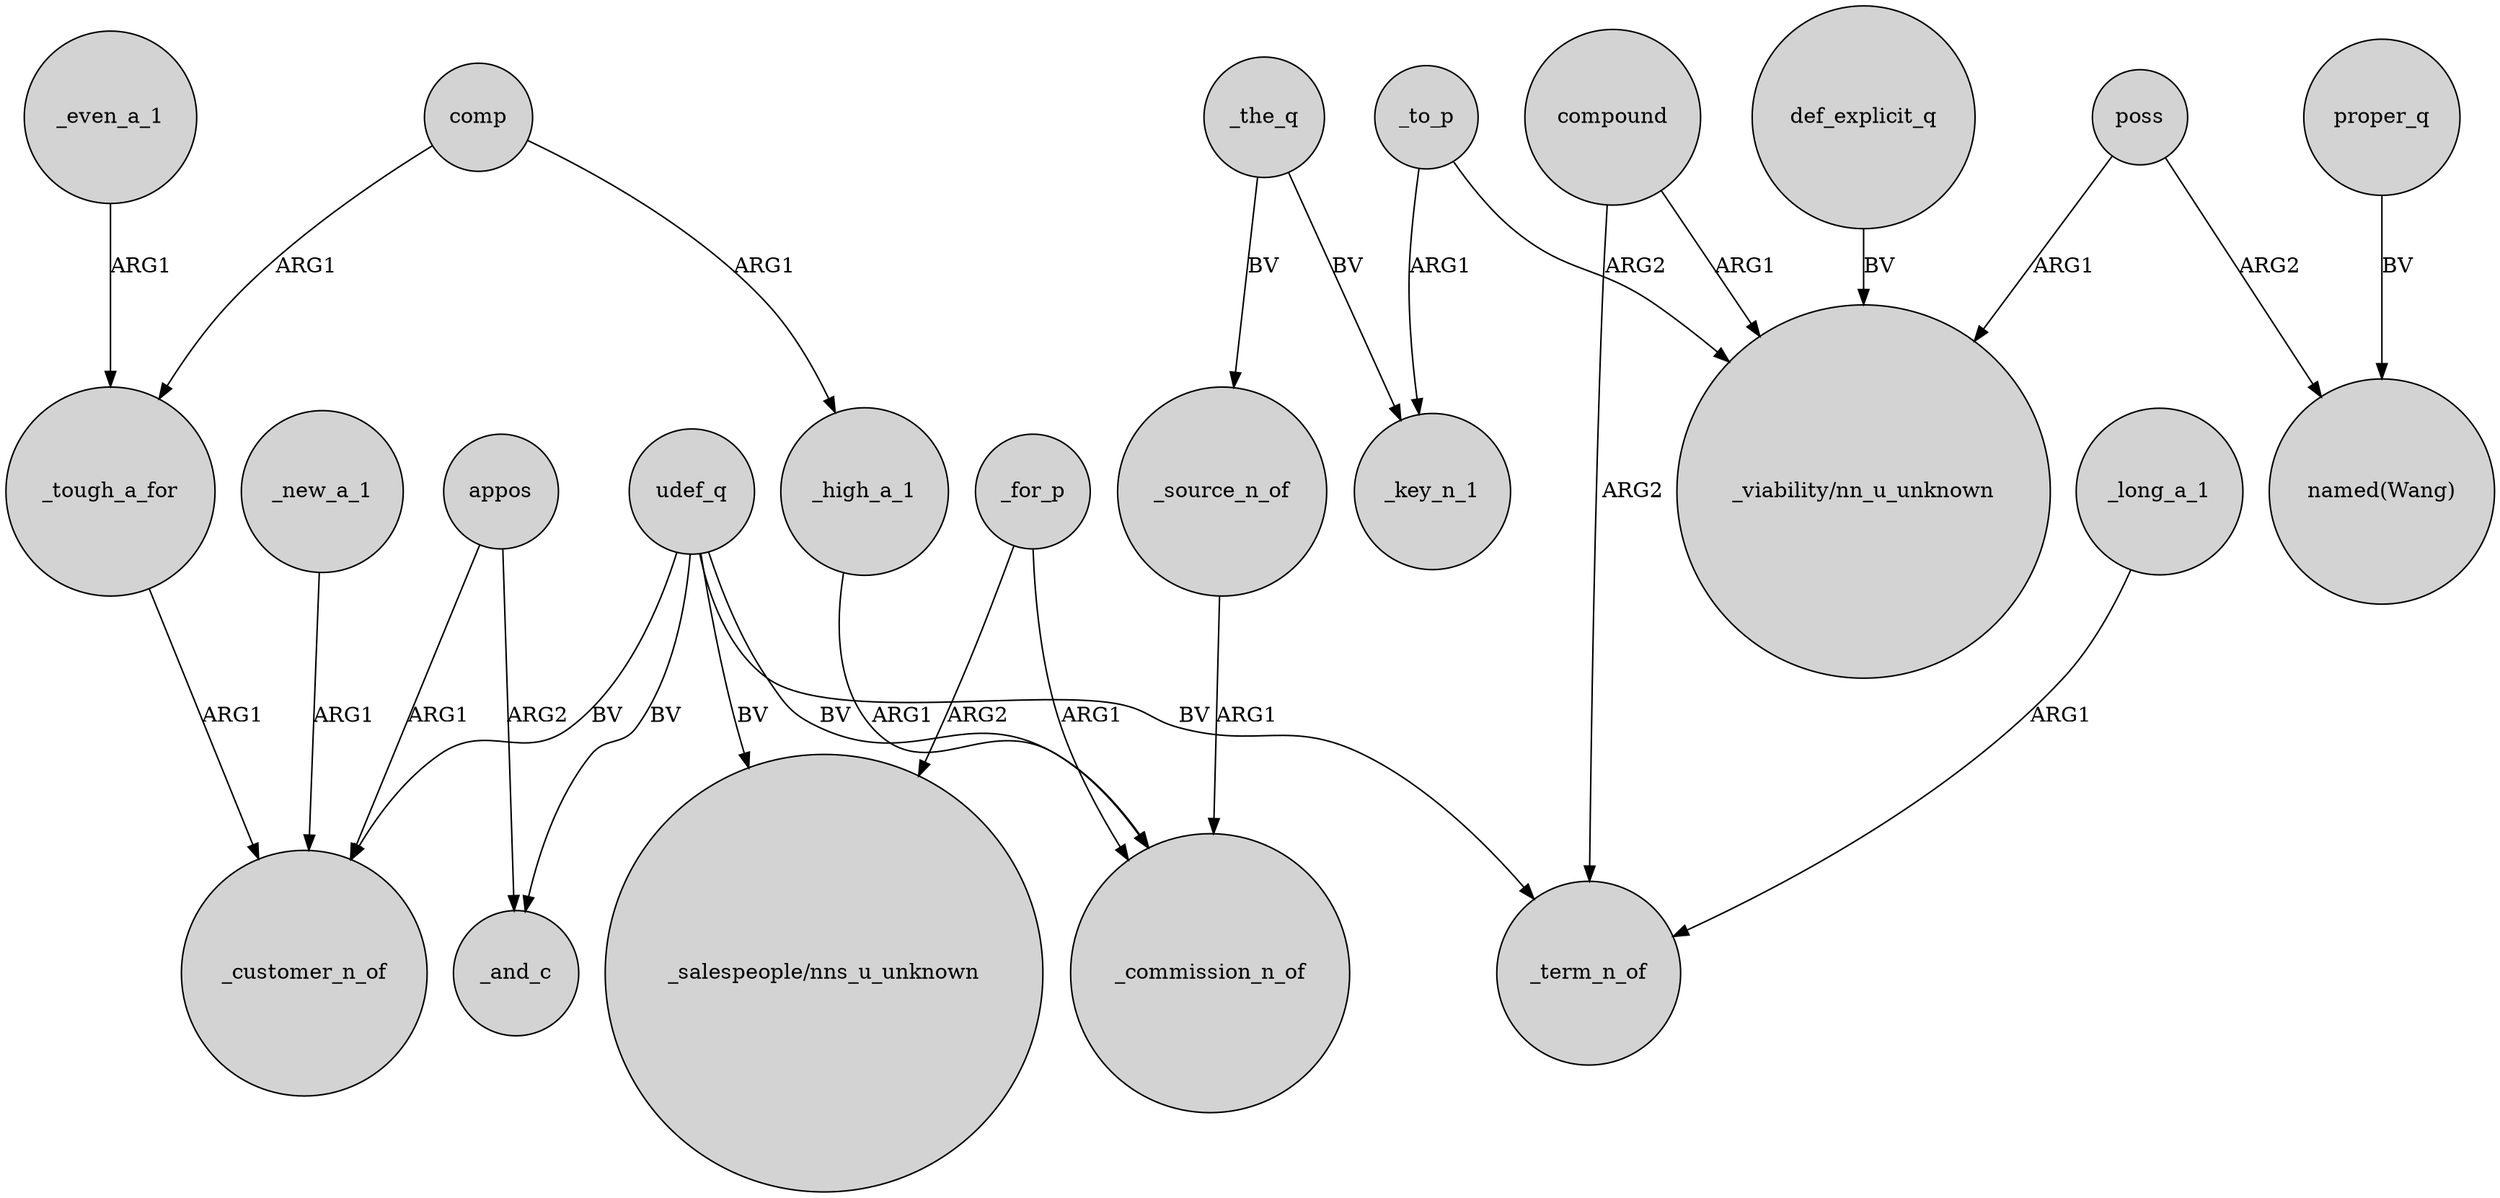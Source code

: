digraph {
	node [shape=circle style=filled]
	appos -> _customer_n_of [label=ARG1]
	_high_a_1 -> _commission_n_of [label=ARG1]
	compound -> _term_n_of [label=ARG2]
	udef_q -> "_salespeople/nns_u_unknown" [label=BV]
	compound -> "_viability/nn_u_unknown" [label=ARG1]
	poss -> "named(Wang)" [label=ARG2]
	poss -> "_viability/nn_u_unknown" [label=ARG1]
	_for_p -> _commission_n_of [label=ARG1]
	proper_q -> "named(Wang)" [label=BV]
	_to_p -> "_viability/nn_u_unknown" [label=ARG2]
	comp -> _high_a_1 [label=ARG1]
	_the_q -> _key_n_1 [label=BV]
	_for_p -> "_salespeople/nns_u_unknown" [label=ARG2]
	_new_a_1 -> _customer_n_of [label=ARG1]
	_source_n_of -> _commission_n_of [label=ARG1]
	_to_p -> _key_n_1 [label=ARG1]
	appos -> _and_c [label=ARG2]
	udef_q -> _customer_n_of [label=BV]
	udef_q -> _term_n_of [label=BV]
	def_explicit_q -> "_viability/nn_u_unknown" [label=BV]
	_even_a_1 -> _tough_a_for [label=ARG1]
	udef_q -> _commission_n_of [label=BV]
	_the_q -> _source_n_of [label=BV]
	comp -> _tough_a_for [label=ARG1]
	udef_q -> _and_c [label=BV]
	_long_a_1 -> _term_n_of [label=ARG1]
	_tough_a_for -> _customer_n_of [label=ARG1]
}
